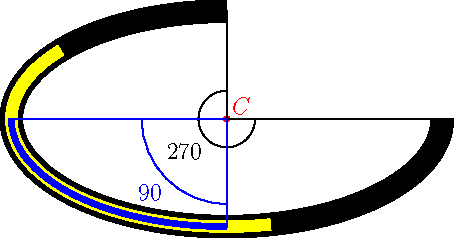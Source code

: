 import geometry;
size(8cm,0);

// currentcoordsys=cartesiansystem((1,2),i=(1,0.5),j=(-0.5,.75));
// show(currentcoordsys, xpen=invisible);

point C=(1,1);
dot("$C$", C, NE, red);

real R=2;
arc a=arc(ellipse(C,R,R/2), 90, 0, fromCenter);
draw(a, linewidth(4mm));

/*<asyxml><view file="modules/geometry.asy" type="void" signature="markarc(picture,Label,int,real,real,arc,arrowbar,pen,pen,margin,marker)"/></asyxml>*/
markarc(format("%0g", degrees(a)), radius=-0.5*markangleradius(), a);

/*<asyxml><view file="modules/geometry.asy" type="arc" signature="*(real, explicit arc)"/></asyxml>*/
draw(0.5*a, 2mm+yellow);

arc ap=a/3;
draw(ap, 1mm+blue);
markarc(format("%0g", degrees(ap)), radius=1.5*markangleradius(), ap, blue);
